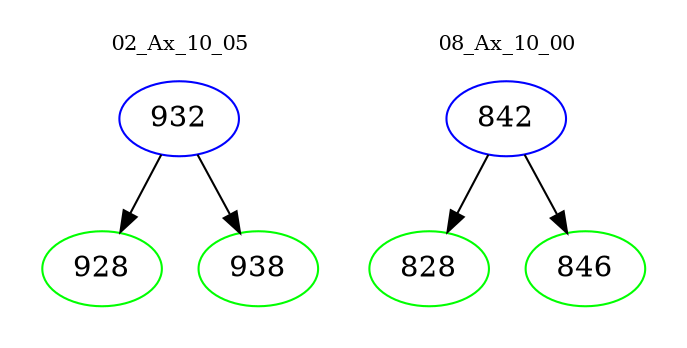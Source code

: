 digraph{
subgraph cluster_0 {
color = white
label = "02_Ax_10_05";
fontsize=10;
T0_932 [label="932", color="blue"]
T0_932 -> T0_928 [color="black"]
T0_928 [label="928", color="green"]
T0_932 -> T0_938 [color="black"]
T0_938 [label="938", color="green"]
}
subgraph cluster_1 {
color = white
label = "08_Ax_10_00";
fontsize=10;
T1_842 [label="842", color="blue"]
T1_842 -> T1_828 [color="black"]
T1_828 [label="828", color="green"]
T1_842 -> T1_846 [color="black"]
T1_846 [label="846", color="green"]
}
}
